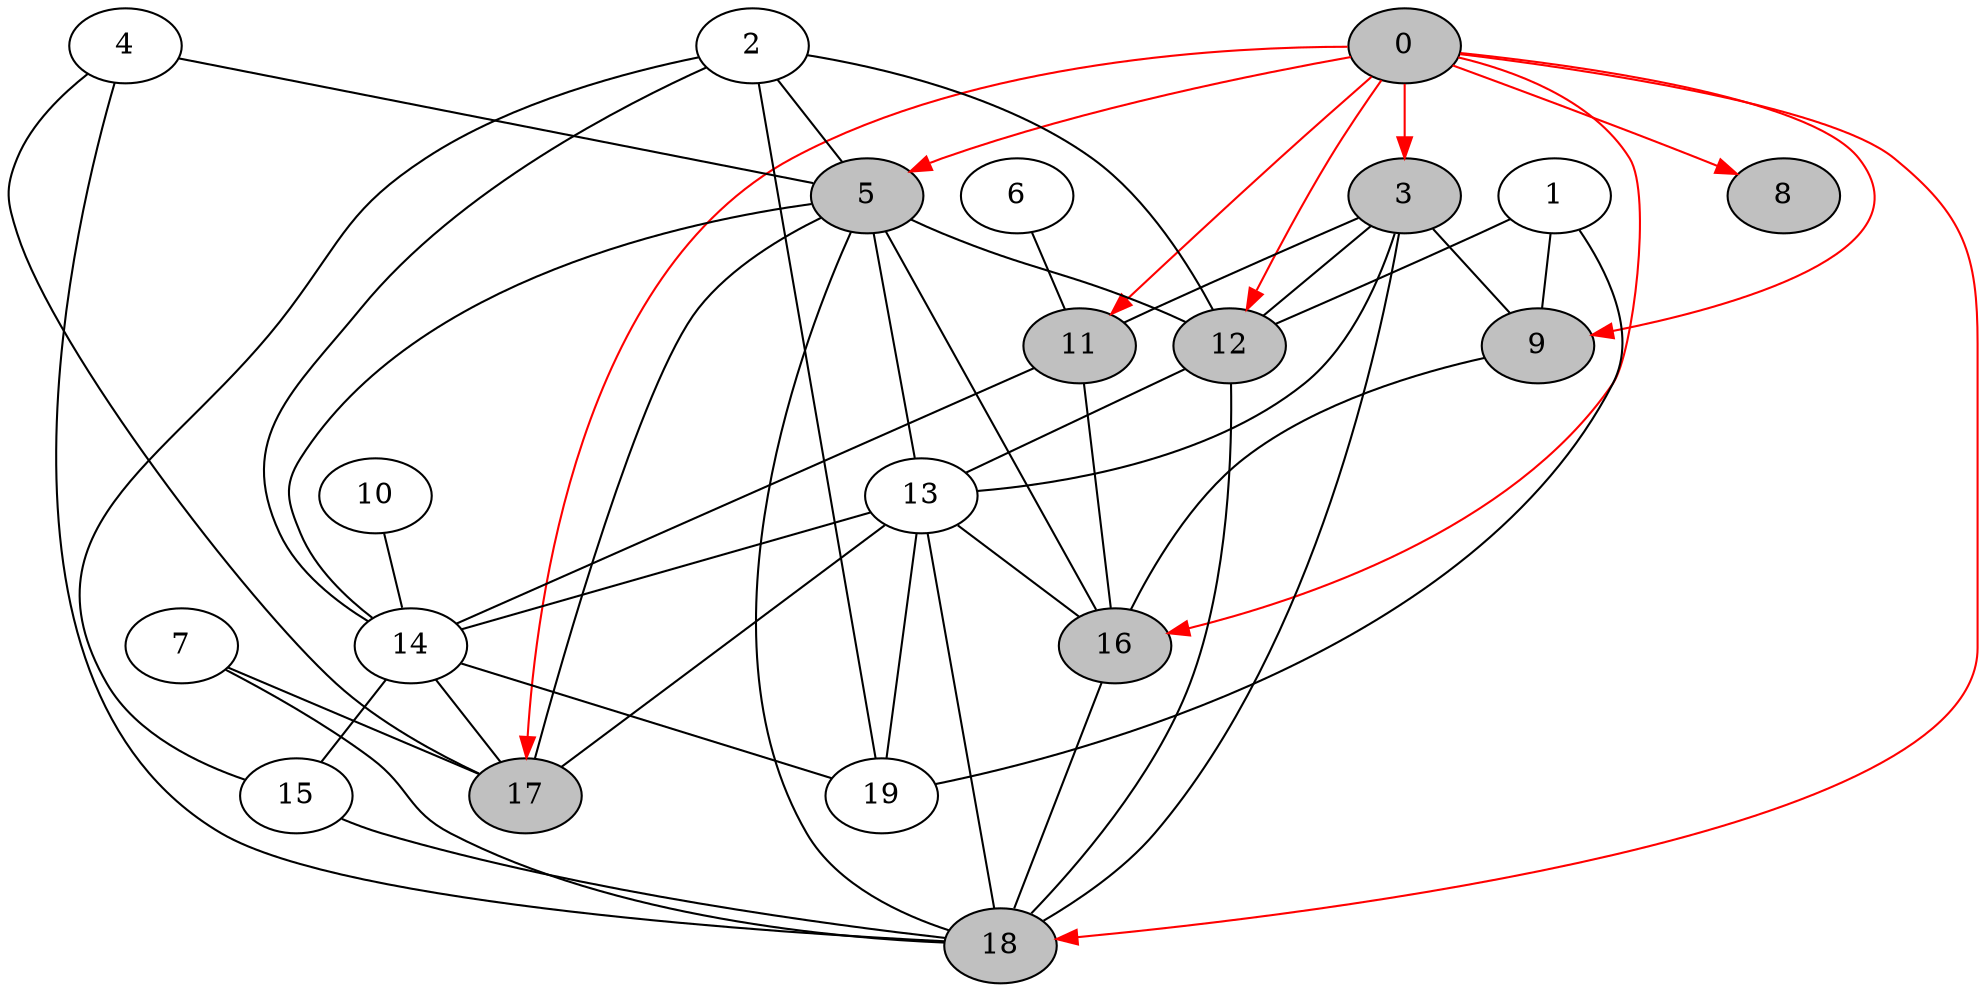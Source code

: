 // network test graph
digraph
{
	0 [fillcolor=gray,style=filled,]
	1 []
	2 []
	3 [fillcolor=gray,style=filled,]
	4 []
	5 [fillcolor=gray,style=filled,]
	6 []
	7 []
	8 [fillcolor=gray,style=filled,]
	9 [fillcolor=gray,style=filled,]
	10 []
	11 [fillcolor=gray,style=filled,]
	12 [fillcolor=gray,style=filled,]
	13 []
	14 []
	15 []
	16 [fillcolor=gray,style=filled,]
	17 [fillcolor=gray,style=filled,]
	18 [fillcolor=gray,style=filled,]
	19 []
	0 -> 3 [dir=forward,color=red,]
	0 -> 5 [dir=forward,color=red,]
	0 -> 8 [dir=forward,color=red,]
	0 -> 9 [dir=forward,color=red,]
	0 -> 11 [dir=forward,color=red,]
	0 -> 12 [dir=forward,color=red,]
	0 -> 16 [dir=forward,color=red,]
	0 -> 17 [dir=forward,color=red,]
	0 -> 18 [dir=forward,color=red,]
	1 -> 9 [dir=none]
	1 -> 12 [dir=none]
	1 -> 19 [dir=none]
	2 -> 5 [dir=none]
	2 -> 12 [dir=none]
	2 -> 14 [dir=none]
	2 -> 15 [dir=none]
	2 -> 19 [dir=none]
	3 -> 9 [dir=none]
	3 -> 11 [dir=none]
	3 -> 12 [dir=none]
	3 -> 13 [dir=none]
	3 -> 18 [dir=none]
	4 -> 5 [dir=none]
	4 -> 17 [dir=none]
	4 -> 18 [dir=none]
	5 -> 12 [dir=none]
	5 -> 13 [dir=none]
	5 -> 14 [dir=none]
	5 -> 16 [dir=none]
	5 -> 17 [dir=none]
	5 -> 18 [dir=none]
	6 -> 11 [dir=none]
	7 -> 17 [dir=none]
	7 -> 18 [dir=none]
	9 -> 16 [dir=none]
	10 -> 14 [dir=none]
	11 -> 14 [dir=none]
	11 -> 16 [dir=none]
	12 -> 13 [dir=none]
	12 -> 18 [dir=none]
	13 -> 14 [dir=none]
	13 -> 16 [dir=none]
	13 -> 17 [dir=none]
	13 -> 18 [dir=none]
	13 -> 19 [dir=none]
	14 -> 15 [dir=none]
	14 -> 17 [dir=none]
	14 -> 19 [dir=none]
	15 -> 18 [dir=none]
	16 -> 18 [dir=none]
}